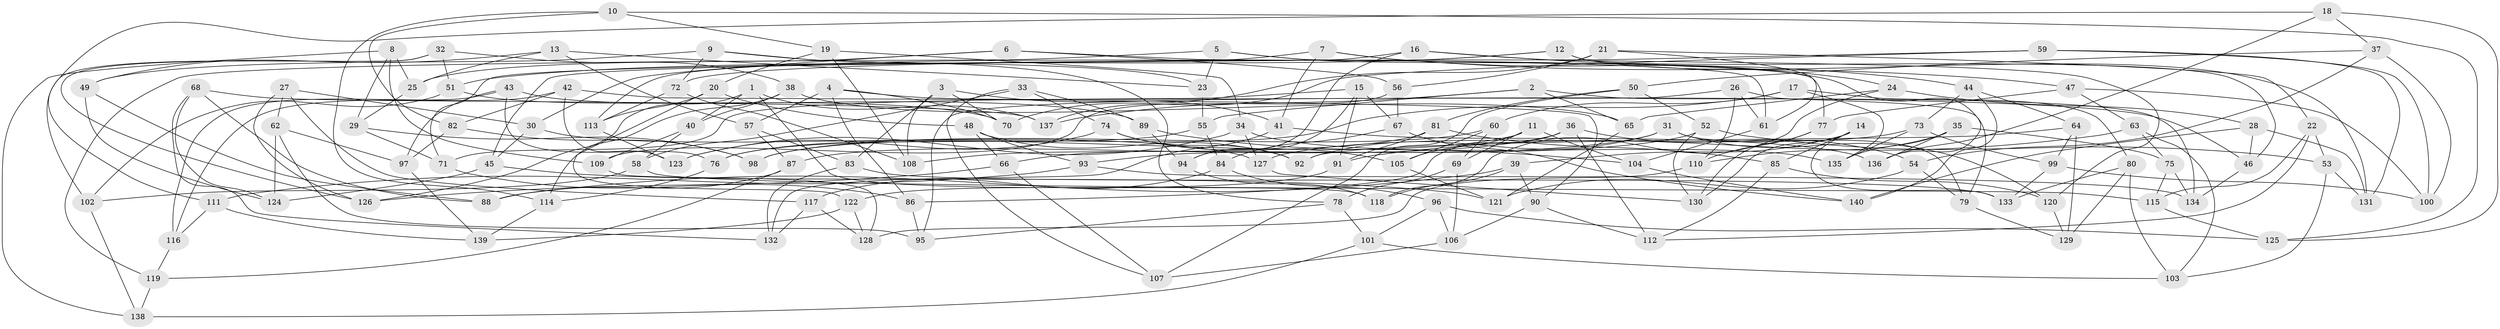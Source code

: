 // coarse degree distribution, {4: 0.4838709677419355, 6: 0.4946236559139785, 5: 0.010752688172043012, 3: 0.010752688172043012}
// Generated by graph-tools (version 1.1) at 2025/42/03/06/25 10:42:17]
// undirected, 140 vertices, 280 edges
graph export_dot {
graph [start="1"]
  node [color=gray90,style=filled];
  1;
  2;
  3;
  4;
  5;
  6;
  7;
  8;
  9;
  10;
  11;
  12;
  13;
  14;
  15;
  16;
  17;
  18;
  19;
  20;
  21;
  22;
  23;
  24;
  25;
  26;
  27;
  28;
  29;
  30;
  31;
  32;
  33;
  34;
  35;
  36;
  37;
  38;
  39;
  40;
  41;
  42;
  43;
  44;
  45;
  46;
  47;
  48;
  49;
  50;
  51;
  52;
  53;
  54;
  55;
  56;
  57;
  58;
  59;
  60;
  61;
  62;
  63;
  64;
  65;
  66;
  67;
  68;
  69;
  70;
  71;
  72;
  73;
  74;
  75;
  76;
  77;
  78;
  79;
  80;
  81;
  82;
  83;
  84;
  85;
  86;
  87;
  88;
  89;
  90;
  91;
  92;
  93;
  94;
  95;
  96;
  97;
  98;
  99;
  100;
  101;
  102;
  103;
  104;
  105;
  106;
  107;
  108;
  109;
  110;
  111;
  112;
  113;
  114;
  115;
  116;
  117;
  118;
  119;
  120;
  121;
  122;
  123;
  124;
  125;
  126;
  127;
  128;
  129;
  130;
  131;
  132;
  133;
  134;
  135;
  136;
  137;
  138;
  139;
  140;
  1 -- 126;
  1 -- 118;
  1 -- 40;
  1 -- 137;
  2 -- 137;
  2 -- 134;
  2 -- 55;
  2 -- 65;
  3 -- 108;
  3 -- 70;
  3 -- 83;
  3 -- 41;
  4 -- 70;
  4 -- 86;
  4 -- 57;
  4 -- 46;
  5 -- 77;
  5 -- 119;
  5 -- 136;
  5 -- 23;
  6 -- 56;
  6 -- 25;
  6 -- 61;
  6 -- 30;
  7 -- 24;
  7 -- 47;
  7 -- 41;
  7 -- 71;
  8 -- 138;
  8 -- 29;
  8 -- 25;
  8 -- 109;
  9 -- 78;
  9 -- 49;
  9 -- 72;
  9 -- 23;
  10 -- 82;
  10 -- 125;
  10 -- 114;
  10 -- 19;
  11 -- 104;
  11 -- 69;
  11 -- 98;
  11 -- 105;
  12 -- 51;
  12 -- 46;
  12 -- 113;
  12 -- 131;
  13 -- 23;
  13 -- 57;
  13 -- 49;
  13 -- 25;
  14 -- 39;
  14 -- 85;
  14 -- 130;
  14 -- 133;
  15 -- 94;
  15 -- 71;
  15 -- 67;
  15 -- 91;
  16 -- 44;
  16 -- 94;
  16 -- 120;
  16 -- 45;
  17 -- 76;
  17 -- 80;
  17 -- 60;
  17 -- 135;
  18 -- 136;
  18 -- 111;
  18 -- 125;
  18 -- 37;
  19 -- 34;
  19 -- 20;
  19 -- 108;
  20 -- 48;
  20 -- 113;
  20 -- 122;
  21 -- 22;
  21 -- 61;
  21 -- 70;
  21 -- 56;
  22 -- 115;
  22 -- 53;
  22 -- 112;
  23 -- 55;
  24 -- 118;
  24 -- 28;
  24 -- 65;
  25 -- 29;
  26 -- 61;
  26 -- 95;
  26 -- 79;
  26 -- 110;
  27 -- 117;
  27 -- 126;
  27 -- 62;
  27 -- 30;
  28 -- 140;
  28 -- 131;
  28 -- 46;
  29 -- 71;
  29 -- 98;
  30 -- 127;
  30 -- 45;
  31 -- 66;
  31 -- 120;
  31 -- 79;
  31 -- 92;
  32 -- 126;
  32 -- 38;
  32 -- 102;
  32 -- 51;
  33 -- 89;
  33 -- 107;
  33 -- 58;
  33 -- 74;
  34 -- 127;
  34 -- 135;
  34 -- 123;
  35 -- 110;
  35 -- 135;
  35 -- 136;
  35 -- 75;
  36 -- 86;
  36 -- 112;
  36 -- 54;
  36 -- 87;
  37 -- 100;
  37 -- 54;
  37 -- 50;
  38 -- 40;
  38 -- 65;
  38 -- 114;
  39 -- 90;
  39 -- 88;
  39 -- 118;
  40 -- 109;
  40 -- 58;
  41 -- 136;
  41 -- 132;
  42 -- 123;
  42 -- 116;
  42 -- 82;
  42 -- 90;
  43 -- 89;
  43 -- 116;
  43 -- 97;
  43 -- 76;
  44 -- 64;
  44 -- 73;
  44 -- 140;
  45 -- 124;
  45 -- 121;
  46 -- 134;
  47 -- 77;
  47 -- 100;
  47 -- 63;
  48 -- 93;
  48 -- 92;
  48 -- 66;
  49 -- 124;
  49 -- 88;
  50 -- 52;
  50 -- 107;
  50 -- 81;
  51 -- 70;
  51 -- 102;
  52 -- 93;
  52 -- 130;
  52 -- 53;
  53 -- 131;
  53 -- 103;
  54 -- 79;
  54 -- 121;
  55 -- 84;
  55 -- 76;
  56 -- 67;
  56 -- 109;
  57 -- 87;
  57 -- 83;
  58 -- 102;
  58 -- 115;
  59 -- 137;
  59 -- 100;
  59 -- 72;
  59 -- 131;
  60 -- 98;
  60 -- 105;
  60 -- 69;
  61 -- 104;
  62 -- 95;
  62 -- 124;
  62 -- 97;
  63 -- 75;
  63 -- 103;
  63 -- 91;
  64 -- 99;
  64 -- 92;
  64 -- 129;
  65 -- 121;
  66 -- 126;
  66 -- 107;
  67 -- 140;
  67 -- 84;
  68 -- 124;
  68 -- 132;
  68 -- 137;
  68 -- 88;
  69 -- 106;
  69 -- 78;
  71 -- 86;
  72 -- 113;
  72 -- 108;
  73 -- 127;
  73 -- 99;
  73 -- 135;
  74 -- 105;
  74 -- 123;
  74 -- 92;
  75 -- 134;
  75 -- 115;
  76 -- 114;
  77 -- 130;
  77 -- 110;
  78 -- 101;
  78 -- 95;
  79 -- 129;
  80 -- 133;
  80 -- 103;
  80 -- 129;
  81 -- 108;
  81 -- 85;
  81 -- 91;
  82 -- 98;
  82 -- 97;
  83 -- 132;
  83 -- 133;
  84 -- 96;
  84 -- 117;
  85 -- 112;
  85 -- 120;
  86 -- 95;
  87 -- 88;
  87 -- 119;
  89 -- 104;
  89 -- 94;
  90 -- 106;
  90 -- 112;
  91 -- 122;
  93 -- 134;
  93 -- 111;
  94 -- 118;
  96 -- 106;
  96 -- 125;
  96 -- 101;
  97 -- 139;
  99 -- 133;
  99 -- 100;
  101 -- 138;
  101 -- 103;
  102 -- 138;
  104 -- 140;
  105 -- 121;
  106 -- 107;
  109 -- 128;
  110 -- 128;
  111 -- 116;
  111 -- 139;
  113 -- 123;
  114 -- 139;
  115 -- 125;
  116 -- 119;
  117 -- 128;
  117 -- 132;
  119 -- 138;
  120 -- 129;
  122 -- 128;
  122 -- 139;
  127 -- 130;
}
